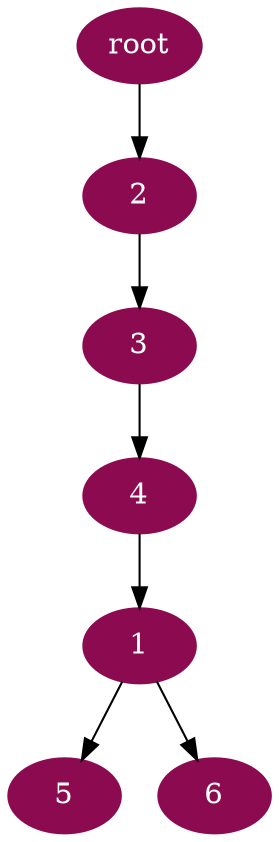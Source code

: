 digraph G {
node [color=deeppink4, style=filled, fontcolor=white];
4 -> 1;
"root" -> 2;
2 -> 3;
3 -> 4;
1 -> 5;
1 -> 6;
}
